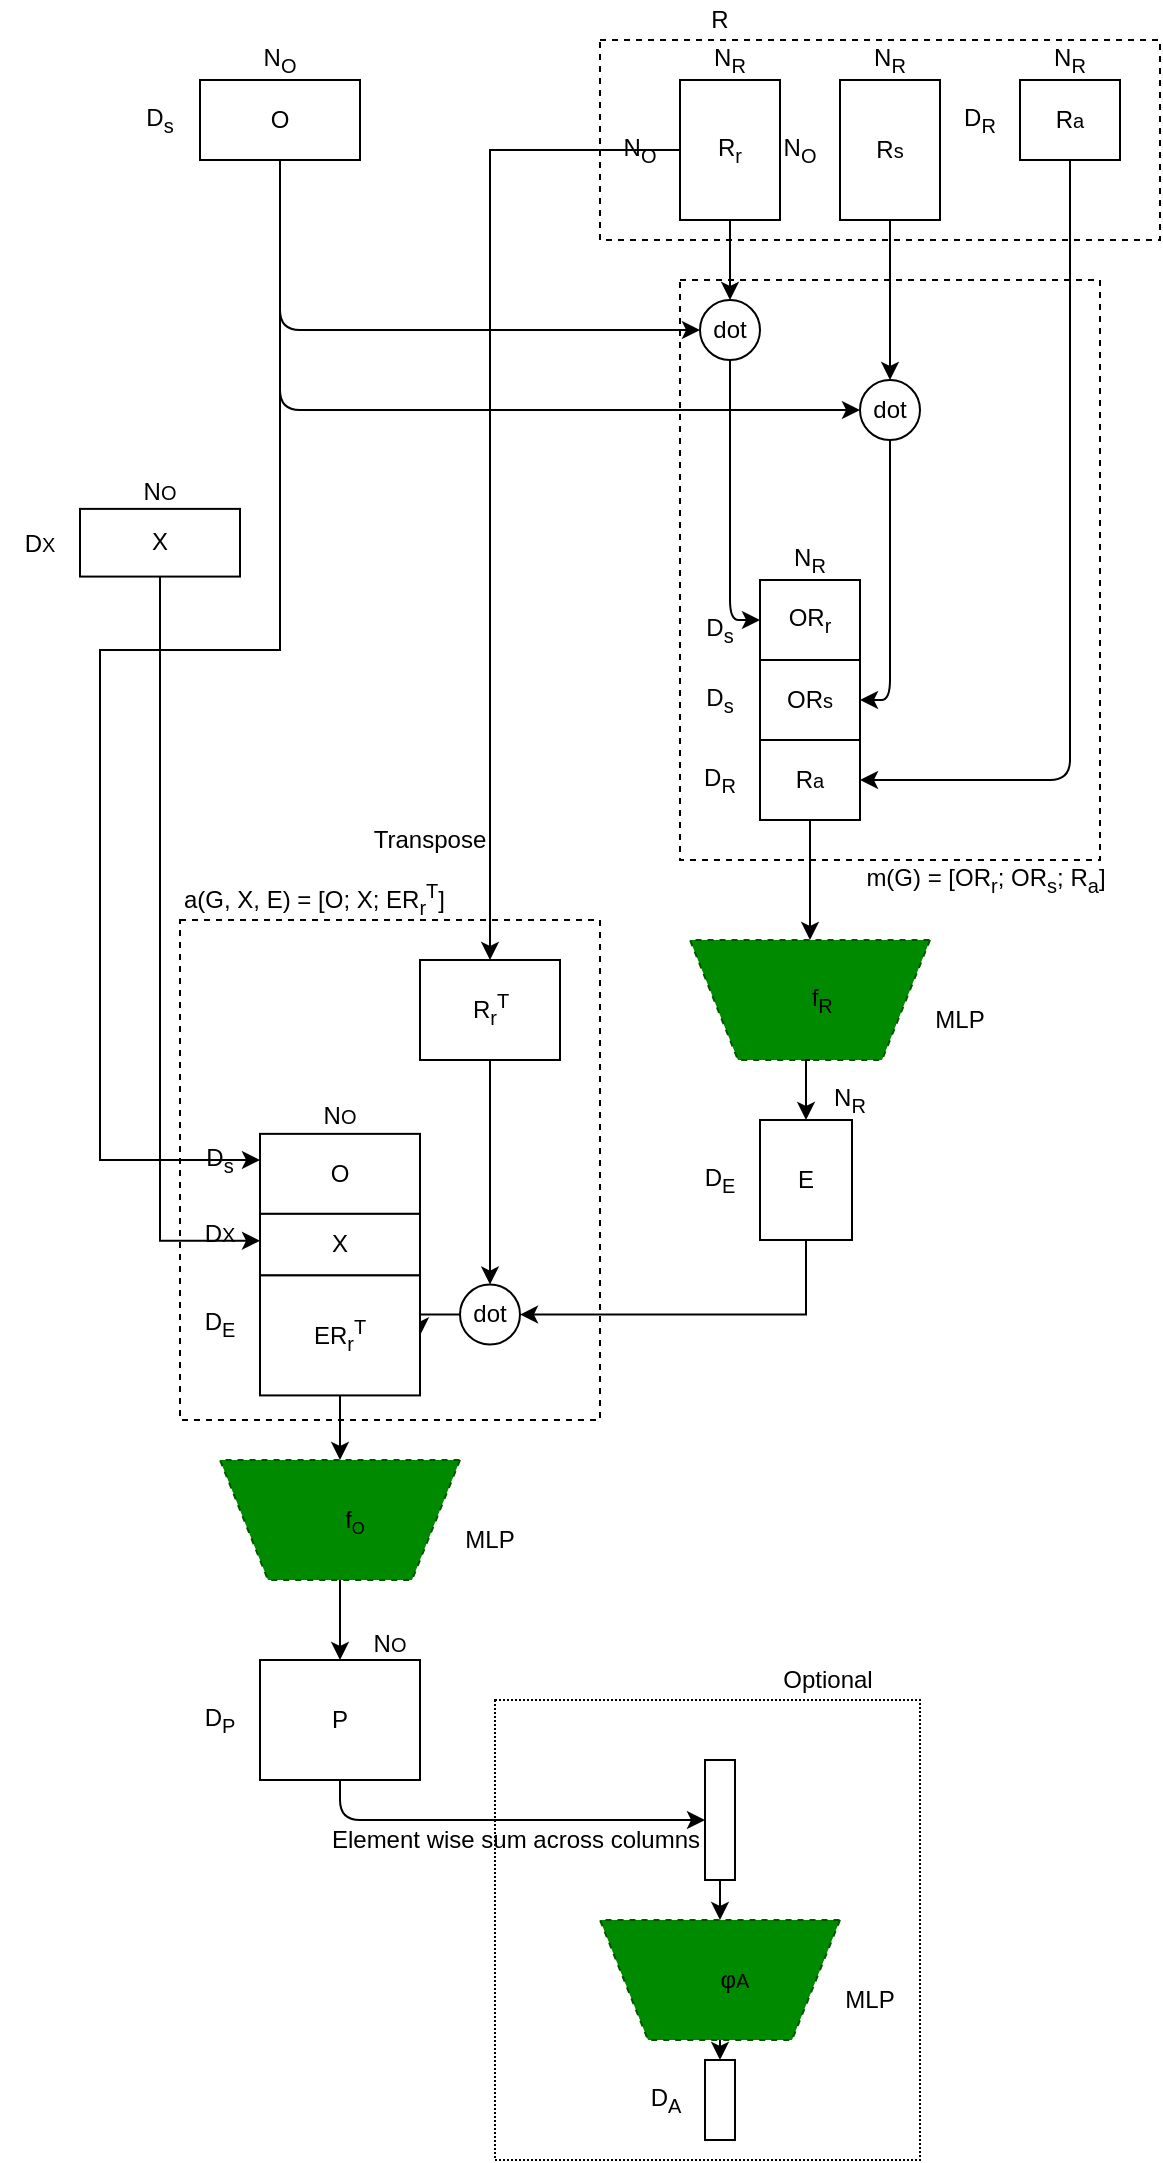 <mxfile version="13.0.2" type="device"><diagram id="ZXRxXjvURg0zyrpdXf9L" name="Page-1"><mxGraphModel dx="1426" dy="745" grid="1" gridSize="10" guides="1" tooltips="1" connect="1" arrows="1" fold="1" page="1" pageScale="1" pageWidth="827" pageHeight="1169" math="0" shadow="0"><root><mxCell id="0"/><mxCell id="1" parent="0"/><mxCell id="bhcklCj1SSVWZzpG8yO3-103" value="" style="rounded=0;whiteSpace=wrap;html=1;fillColor=none;dashed=1;" vertex="1" parent="1"><mxGeometry x="90" y="530" width="210" height="250" as="geometry"/></mxCell><mxCell id="bhcklCj1SSVWZzpG8yO3-10" value="" style="group;dashed=1;dashPattern=1 2;" vertex="1" connectable="0" parent="1"><mxGeometry x="300" y="90" width="280" height="100" as="geometry"/></mxCell><mxCell id="bhcklCj1SSVWZzpG8yO3-61" value="" style="rounded=0;whiteSpace=wrap;html=1;fillColor=none;dashed=1;" vertex="1" parent="bhcklCj1SSVWZzpG8yO3-10"><mxGeometry width="280" height="100" as="geometry"/></mxCell><mxCell id="bhcklCj1SSVWZzpG8yO3-5" value="R&lt;sub&gt;r&lt;/sub&gt;" style="rounded=0;whiteSpace=wrap;html=1;align=center;" vertex="1" parent="bhcklCj1SSVWZzpG8yO3-10"><mxGeometry x="40" y="20" width="50" height="70" as="geometry"/></mxCell><mxCell id="bhcklCj1SSVWZzpG8yO3-6" value="N&lt;sub&gt;O&lt;/sub&gt;" style="text;html=1;strokeColor=none;fillColor=none;align=center;verticalAlign=middle;whiteSpace=wrap;rounded=0;" vertex="1" parent="bhcklCj1SSVWZzpG8yO3-10"><mxGeometry y="45" width="40" height="20" as="geometry"/></mxCell><mxCell id="bhcklCj1SSVWZzpG8yO3-7" value="N&lt;sub&gt;R&lt;/sub&gt;" style="text;html=1;strokeColor=none;fillColor=none;align=center;verticalAlign=middle;whiteSpace=wrap;rounded=0;" vertex="1" parent="bhcklCj1SSVWZzpG8yO3-10"><mxGeometry x="45" width="40" height="20" as="geometry"/></mxCell><mxCell id="bhcklCj1SSVWZzpG8yO3-4" value="" style="group" vertex="1" connectable="0" parent="1"><mxGeometry x="60" y="90" width="120" height="60" as="geometry"/></mxCell><mxCell id="bhcklCj1SSVWZzpG8yO3-1" value="O" style="rounded=0;whiteSpace=wrap;html=1;" vertex="1" parent="bhcklCj1SSVWZzpG8yO3-4"><mxGeometry x="40" y="20" width="80" height="40" as="geometry"/></mxCell><mxCell id="bhcklCj1SSVWZzpG8yO3-2" value="D&lt;sub&gt;s &lt;/sub&gt;" style="text;html=1;strokeColor=none;fillColor=none;align=center;verticalAlign=middle;whiteSpace=wrap;rounded=0;" vertex="1" parent="bhcklCj1SSVWZzpG8yO3-4"><mxGeometry y="30" width="40" height="20" as="geometry"/></mxCell><mxCell id="bhcklCj1SSVWZzpG8yO3-3" value="N&lt;sub&gt;O&lt;/sub&gt;" style="text;html=1;strokeColor=none;fillColor=none;align=center;verticalAlign=middle;whiteSpace=wrap;rounded=0;" vertex="1" parent="bhcklCj1SSVWZzpG8yO3-4"><mxGeometry x="60" width="40" height="20" as="geometry"/></mxCell><mxCell id="bhcklCj1SSVWZzpG8yO3-11" value="" style="group" vertex="1" connectable="0" parent="1"><mxGeometry x="380" y="90" width="90" height="90" as="geometry"/></mxCell><mxCell id="bhcklCj1SSVWZzpG8yO3-12" value="R&lt;span style=&quot;font-size: 10px&quot;&gt;s&lt;/span&gt;" style="rounded=0;whiteSpace=wrap;html=1;align=center;" vertex="1" parent="bhcklCj1SSVWZzpG8yO3-11"><mxGeometry x="40" y="20" width="50" height="70" as="geometry"/></mxCell><mxCell id="bhcklCj1SSVWZzpG8yO3-13" value="N&lt;sub&gt;O&lt;/sub&gt;" style="text;html=1;strokeColor=none;fillColor=none;align=center;verticalAlign=middle;whiteSpace=wrap;rounded=0;" vertex="1" parent="bhcklCj1SSVWZzpG8yO3-11"><mxGeometry y="45" width="40" height="20" as="geometry"/></mxCell><mxCell id="bhcklCj1SSVWZzpG8yO3-14" value="N&lt;sub&gt;R&lt;/sub&gt;" style="text;html=1;strokeColor=none;fillColor=none;align=center;verticalAlign=middle;whiteSpace=wrap;rounded=0;" vertex="1" parent="bhcklCj1SSVWZzpG8yO3-11"><mxGeometry x="45" width="40" height="20" as="geometry"/></mxCell><mxCell id="bhcklCj1SSVWZzpG8yO3-15" value="" style="group" vertex="1" connectable="0" parent="1"><mxGeometry x="470" y="90" width="100" height="130" as="geometry"/></mxCell><mxCell id="bhcklCj1SSVWZzpG8yO3-16" value="R&lt;span style=&quot;font-size: 10px&quot;&gt;a&lt;/span&gt;" style="rounded=0;whiteSpace=wrap;html=1;align=center;" vertex="1" parent="bhcklCj1SSVWZzpG8yO3-15"><mxGeometry x="40" y="20" width="50" height="40" as="geometry"/></mxCell><mxCell id="bhcklCj1SSVWZzpG8yO3-17" value="D&lt;sub&gt;R&lt;/sub&gt;" style="text;html=1;strokeColor=none;fillColor=none;align=center;verticalAlign=middle;whiteSpace=wrap;rounded=0;" vertex="1" parent="bhcklCj1SSVWZzpG8yO3-15"><mxGeometry y="30" width="40" height="20" as="geometry"/></mxCell><mxCell id="bhcklCj1SSVWZzpG8yO3-18" value="N&lt;sub&gt;R&lt;/sub&gt;" style="text;html=1;strokeColor=none;fillColor=none;align=center;verticalAlign=middle;whiteSpace=wrap;rounded=0;" vertex="1" parent="bhcklCj1SSVWZzpG8yO3-15"><mxGeometry x="45" width="40" height="20" as="geometry"/></mxCell><mxCell id="bhcklCj1SSVWZzpG8yO3-26" value="" style="group" vertex="1" connectable="0" parent="1"><mxGeometry x="20" y="300" width="110" height="110" as="geometry"/></mxCell><mxCell id="bhcklCj1SSVWZzpG8yO3-27" value="X" style="rounded=0;whiteSpace=wrap;html=1;align=center;" vertex="1" parent="bhcklCj1SSVWZzpG8yO3-26"><mxGeometry x="20" y="24.444" width="80" height="33.843" as="geometry"/></mxCell><mxCell id="bhcklCj1SSVWZzpG8yO3-29" value="N&lt;span style=&quot;font-size: 10px&quot;&gt;O&lt;/span&gt;" style="text;html=1;strokeColor=none;fillColor=none;align=center;verticalAlign=middle;whiteSpace=wrap;rounded=0;" vertex="1" parent="bhcklCj1SSVWZzpG8yO3-26"><mxGeometry x="40" y="7.522" width="40" height="16.923" as="geometry"/></mxCell><mxCell id="bhcklCj1SSVWZzpG8yO3-28" value="D&lt;span style=&quot;font-size: 10px&quot;&gt;X&lt;/span&gt;" style="text;html=1;strokeColor=none;fillColor=none;align=center;verticalAlign=middle;whiteSpace=wrap;rounded=0;" vertex="1" parent="bhcklCj1SSVWZzpG8yO3-26"><mxGeometry x="-20" y="34.999" width="40" height="13.846" as="geometry"/></mxCell><mxCell id="bhcklCj1SSVWZzpG8yO3-36" value="" style="endArrow=classic;html=1;exitX=0.5;exitY=1;exitDx=0;exitDy=0;entryX=0;entryY=0.5;entryDx=0;entryDy=0;" edge="1" parent="1" source="bhcklCj1SSVWZzpG8yO3-1" target="bhcklCj1SSVWZzpG8yO3-37"><mxGeometry width="50" height="50" relative="1" as="geometry"><mxPoint x="390" y="430" as="sourcePoint"/><mxPoint x="320" y="280" as="targetPoint"/><Array as="points"><mxPoint x="140" y="235"/></Array></mxGeometry></mxCell><mxCell id="bhcklCj1SSVWZzpG8yO3-38" value="" style="endArrow=classic;html=1;entryX=0.5;entryY=0;entryDx=0;entryDy=0;exitX=0.5;exitY=1;exitDx=0;exitDy=0;" edge="1" parent="1" source="bhcklCj1SSVWZzpG8yO3-5" target="bhcklCj1SSVWZzpG8yO3-37"><mxGeometry width="50" height="50" relative="1" as="geometry"><mxPoint x="530" y="320" as="sourcePoint"/><mxPoint x="440" y="380" as="targetPoint"/></mxGeometry></mxCell><mxCell id="bhcklCj1SSVWZzpG8yO3-43" value="" style="endArrow=classic;html=1;exitX=0.5;exitY=1;exitDx=0;exitDy=0;entryX=0;entryY=0.5;entryDx=0;entryDy=0;" edge="1" parent="1" source="bhcklCj1SSVWZzpG8yO3-1" target="bhcklCj1SSVWZzpG8yO3-41"><mxGeometry width="50" height="50" relative="1" as="geometry"><mxPoint x="390" y="430" as="sourcePoint"/><mxPoint x="440" y="380" as="targetPoint"/><Array as="points"><mxPoint x="140" y="275"/></Array></mxGeometry></mxCell><mxCell id="bhcklCj1SSVWZzpG8yO3-44" value="" style="endArrow=classic;html=1;entryX=0.5;entryY=0;entryDx=0;entryDy=0;exitX=0.5;exitY=1;exitDx=0;exitDy=0;" edge="1" parent="1" source="bhcklCj1SSVWZzpG8yO3-12" target="bhcklCj1SSVWZzpG8yO3-41"><mxGeometry width="50" height="50" relative="1" as="geometry"><mxPoint x="390" y="430" as="sourcePoint"/><mxPoint x="440" y="380" as="targetPoint"/></mxGeometry></mxCell><mxCell id="bhcklCj1SSVWZzpG8yO3-54" value="" style="endArrow=classic;html=1;exitX=0.5;exitY=1;exitDx=0;exitDy=0;entryX=1;entryY=0.5;entryDx=0;entryDy=0;" edge="1" parent="1" source="bhcklCj1SSVWZzpG8yO3-16" target="bhcklCj1SSVWZzpG8yO3-52"><mxGeometry width="50" height="50" relative="1" as="geometry"><mxPoint x="390" y="430" as="sourcePoint"/><mxPoint x="440" y="380" as="targetPoint"/><Array as="points"><mxPoint x="535" y="460"/></Array></mxGeometry></mxCell><mxCell id="bhcklCj1SSVWZzpG8yO3-62" value="R" style="text;html=1;strokeColor=none;fillColor=none;align=center;verticalAlign=middle;whiteSpace=wrap;rounded=0;dashed=1;" vertex="1" parent="1"><mxGeometry x="340" y="70" width="40" height="20" as="geometry"/></mxCell><mxCell id="bhcklCj1SSVWZzpG8yO3-65" value="" style="endArrow=classic;html=1;exitX=0.5;exitY=1;exitDx=0;exitDy=0;entryX=0.5;entryY=1;entryDx=0;entryDy=0;" edge="1" parent="1" source="bhcklCj1SSVWZzpG8yO3-52" target="bhcklCj1SSVWZzpG8yO3-64"><mxGeometry width="50" height="50" relative="1" as="geometry"><mxPoint x="390" y="430" as="sourcePoint"/><mxPoint x="440" y="380" as="targetPoint"/></mxGeometry></mxCell><mxCell id="bhcklCj1SSVWZzpG8yO3-69" value="" style="group" vertex="1" connectable="0" parent="1"><mxGeometry x="340" y="210" width="221" height="310" as="geometry"/></mxCell><mxCell id="bhcklCj1SSVWZzpG8yO3-60" value="" style="rounded=0;whiteSpace=wrap;html=1;fillColor=none;dashed=1;" vertex="1" parent="bhcklCj1SSVWZzpG8yO3-69"><mxGeometry width="210" height="290" as="geometry"/></mxCell><mxCell id="bhcklCj1SSVWZzpG8yO3-37" value="dot" style="ellipse;whiteSpace=wrap;html=1;aspect=fixed;fillColor=none;" vertex="1" parent="bhcklCj1SSVWZzpG8yO3-69"><mxGeometry x="10" y="10" width="30" height="30" as="geometry"/></mxCell><mxCell id="bhcklCj1SSVWZzpG8yO3-41" value="dot" style="ellipse;whiteSpace=wrap;html=1;aspect=fixed;fillColor=none;" vertex="1" parent="bhcklCj1SSVWZzpG8yO3-69"><mxGeometry x="90" y="50" width="30" height="30" as="geometry"/></mxCell><mxCell id="bhcklCj1SSVWZzpG8yO3-47" value="" style="endArrow=classic;html=1;exitX=0.5;exitY=1;exitDx=0;exitDy=0;entryX=0;entryY=0.5;entryDx=0;entryDy=0;" edge="1" parent="bhcklCj1SSVWZzpG8yO3-69" source="bhcklCj1SSVWZzpG8yO3-37" target="bhcklCj1SSVWZzpG8yO3-46"><mxGeometry width="50" height="50" relative="1" as="geometry"><mxPoint x="50" y="180" as="sourcePoint"/><mxPoint x="100" y="130" as="targetPoint"/><Array as="points"><mxPoint x="25" y="170"/></Array></mxGeometry></mxCell><mxCell id="bhcklCj1SSVWZzpG8yO3-51" value="" style="endArrow=classic;html=1;exitX=0.5;exitY=1;exitDx=0;exitDy=0;entryX=1;entryY=0.5;entryDx=0;entryDy=0;" edge="1" parent="bhcklCj1SSVWZzpG8yO3-69" source="bhcklCj1SSVWZzpG8yO3-41" target="bhcklCj1SSVWZzpG8yO3-48"><mxGeometry width="50" height="50" relative="1" as="geometry"><mxPoint x="50" y="180" as="sourcePoint"/><mxPoint x="100" y="130" as="targetPoint"/><Array as="points"><mxPoint x="105" y="210"/></Array></mxGeometry></mxCell><mxCell id="bhcklCj1SSVWZzpG8yO3-53" value="" style="group" vertex="1" connectable="0" parent="bhcklCj1SSVWZzpG8yO3-69"><mxGeometry x="40" y="150" width="50" height="120" as="geometry"/></mxCell><mxCell id="bhcklCj1SSVWZzpG8yO3-50" value="" style="group" vertex="1" connectable="0" parent="bhcklCj1SSVWZzpG8yO3-53"><mxGeometry width="50" height="80" as="geometry"/></mxCell><mxCell id="bhcklCj1SSVWZzpG8yO3-46" value="OR&lt;sub&gt;r&lt;/sub&gt;" style="rounded=0;whiteSpace=wrap;html=1;align=center;" vertex="1" parent="bhcklCj1SSVWZzpG8yO3-50"><mxGeometry width="50" height="40" as="geometry"/></mxCell><mxCell id="bhcklCj1SSVWZzpG8yO3-48" value="OR&lt;span style=&quot;font-size: 10px&quot;&gt;s&lt;/span&gt;" style="rounded=0;whiteSpace=wrap;html=1;align=center;" vertex="1" parent="bhcklCj1SSVWZzpG8yO3-50"><mxGeometry y="40" width="50" height="40" as="geometry"/></mxCell><mxCell id="bhcklCj1SSVWZzpG8yO3-52" value="R&lt;span style=&quot;font-size: 10px&quot;&gt;a&lt;/span&gt;" style="rounded=0;whiteSpace=wrap;html=1;align=center;" vertex="1" parent="bhcklCj1SSVWZzpG8yO3-53"><mxGeometry y="80" width="50" height="40" as="geometry"/></mxCell><mxCell id="bhcklCj1SSVWZzpG8yO3-55" value="N&lt;sub&gt;R&lt;/sub&gt;" style="text;html=1;strokeColor=none;fillColor=none;align=center;verticalAlign=middle;whiteSpace=wrap;rounded=0;" vertex="1" parent="bhcklCj1SSVWZzpG8yO3-69"><mxGeometry x="45" y="130" width="40" height="20" as="geometry"/></mxCell><mxCell id="bhcklCj1SSVWZzpG8yO3-56" value="D&lt;sub&gt;s &lt;/sub&gt;" style="text;html=1;strokeColor=none;fillColor=none;align=center;verticalAlign=middle;whiteSpace=wrap;rounded=0;" vertex="1" parent="bhcklCj1SSVWZzpG8yO3-69"><mxGeometry y="165" width="40" height="20" as="geometry"/></mxCell><mxCell id="bhcklCj1SSVWZzpG8yO3-57" value="D&lt;sub&gt;s &lt;/sub&gt;" style="text;html=1;strokeColor=none;fillColor=none;align=center;verticalAlign=middle;whiteSpace=wrap;rounded=0;" vertex="1" parent="bhcklCj1SSVWZzpG8yO3-69"><mxGeometry y="200" width="40" height="20" as="geometry"/></mxCell><mxCell id="bhcklCj1SSVWZzpG8yO3-58" value="D&lt;sub&gt;R&lt;/sub&gt;" style="text;html=1;strokeColor=none;fillColor=none;align=center;verticalAlign=middle;whiteSpace=wrap;rounded=0;" vertex="1" parent="bhcklCj1SSVWZzpG8yO3-69"><mxGeometry y="240" width="40" height="20" as="geometry"/></mxCell><mxCell id="bhcklCj1SSVWZzpG8yO3-63" value="m(G) = [OR&lt;sub&gt;r&lt;/sub&gt;; OR&lt;sub&gt;s&lt;/sub&gt;; R&lt;sub&gt;a&lt;/sub&gt;]" style="text;html=1;strokeColor=none;fillColor=none;align=center;verticalAlign=middle;whiteSpace=wrap;rounded=0;dashed=1;" vertex="1" parent="bhcklCj1SSVWZzpG8yO3-69"><mxGeometry x="85" y="290" width="136" height="20" as="geometry"/></mxCell><mxCell id="bhcklCj1SSVWZzpG8yO3-70" value="" style="group" vertex="1" connectable="0" parent="1"><mxGeometry x="345" y="540" width="155" height="60" as="geometry"/></mxCell><mxCell id="bhcklCj1SSVWZzpG8yO3-64" value="" style="shape=trapezoid;perimeter=trapezoidPerimeter;whiteSpace=wrap;html=1;dashed=1;fillColor=#008a00;rotation=-180;strokeColor=#005700;fontColor=#ffffff;" vertex="1" parent="bhcklCj1SSVWZzpG8yO3-70"><mxGeometry width="120" height="60" as="geometry"/></mxCell><mxCell id="bhcklCj1SSVWZzpG8yO3-66" value="f&lt;sub&gt;R&amp;nbsp;&lt;/sub&gt;" style="text;html=1;strokeColor=none;fillColor=none;align=center;verticalAlign=middle;whiteSpace=wrap;rounded=0;dashed=1;" vertex="1" parent="bhcklCj1SSVWZzpG8yO3-70"><mxGeometry x="40" y="10" width="55" height="40" as="geometry"/></mxCell><mxCell id="bhcklCj1SSVWZzpG8yO3-68" value="MLP" style="text;html=1;strokeColor=none;fillColor=none;align=center;verticalAlign=middle;whiteSpace=wrap;rounded=0;dashed=1;" vertex="1" parent="bhcklCj1SSVWZzpG8yO3-70"><mxGeometry x="115" y="30" width="40" height="20" as="geometry"/></mxCell><mxCell id="bhcklCj1SSVWZzpG8yO3-72" style="edgeStyle=orthogonalEdgeStyle;rounded=0;orthogonalLoop=1;jettySize=auto;html=1;exitX=0.5;exitY=0;exitDx=0;exitDy=0;entryX=0.5;entryY=0;entryDx=0;entryDy=0;" edge="1" parent="1" source="bhcklCj1SSVWZzpG8yO3-64" target="bhcklCj1SSVWZzpG8yO3-71"><mxGeometry relative="1" as="geometry"/></mxCell><mxCell id="bhcklCj1SSVWZzpG8yO3-75" value="" style="group" vertex="1" connectable="0" parent="1"><mxGeometry x="340" y="610" width="140" height="89.222" as="geometry"/></mxCell><mxCell id="bhcklCj1SSVWZzpG8yO3-71" value="E" style="rounded=0;whiteSpace=wrap;html=1;fillColor=none;" vertex="1" parent="bhcklCj1SSVWZzpG8yO3-75"><mxGeometry x="40" y="20" width="46" height="60" as="geometry"/></mxCell><mxCell id="bhcklCj1SSVWZzpG8yO3-73" value="D&lt;sub&gt;E&lt;/sub&gt;" style="text;html=1;strokeColor=none;fillColor=none;align=center;verticalAlign=middle;whiteSpace=wrap;rounded=0;" vertex="1" parent="bhcklCj1SSVWZzpG8yO3-75"><mxGeometry y="40" width="40" height="20" as="geometry"/></mxCell><mxCell id="bhcklCj1SSVWZzpG8yO3-74" value="N&lt;sub&gt;R&lt;/sub&gt;" style="text;html=1;strokeColor=none;fillColor=none;align=center;verticalAlign=middle;whiteSpace=wrap;rounded=0;" vertex="1" parent="bhcklCj1SSVWZzpG8yO3-75"><mxGeometry x="65" width="40" height="20" as="geometry"/></mxCell><mxCell id="bhcklCj1SSVWZzpG8yO3-94" style="edgeStyle=orthogonalEdgeStyle;rounded=0;orthogonalLoop=1;jettySize=auto;html=1;exitX=0;exitY=0.5;exitDx=0;exitDy=0;entryX=1;entryY=0.5;entryDx=0;entryDy=0;" edge="1" parent="1" source="bhcklCj1SSVWZzpG8yO3-76" target="bhcklCj1SSVWZzpG8yO3-88"><mxGeometry relative="1" as="geometry"/></mxCell><mxCell id="bhcklCj1SSVWZzpG8yO3-76" value="dot" style="ellipse;whiteSpace=wrap;html=1;aspect=fixed;fillColor=none;" vertex="1" parent="1"><mxGeometry x="230" y="712.27" width="30" height="30" as="geometry"/></mxCell><mxCell id="bhcklCj1SSVWZzpG8yO3-85" style="edgeStyle=orthogonalEdgeStyle;rounded=0;orthogonalLoop=1;jettySize=auto;html=1;exitX=0;exitY=0.5;exitDx=0;exitDy=0;entryX=1;entryY=0.5;entryDx=0;entryDy=0;" edge="1" parent="1" source="bhcklCj1SSVWZzpG8yO3-5" target="bhcklCj1SSVWZzpG8yO3-89"><mxGeometry relative="1" as="geometry"><mxPoint x="245" y="470" as="targetPoint"/></mxGeometry></mxCell><mxCell id="bhcklCj1SSVWZzpG8yO3-91" value="" style="group" vertex="1" connectable="0" parent="1"><mxGeometry x="210" y="520" width="70" height="80" as="geometry"/></mxCell><mxCell id="bhcklCj1SSVWZzpG8yO3-89" value="" style="rounded=0;whiteSpace=wrap;html=1;align=center;rotation=-90;" vertex="1" parent="bhcklCj1SSVWZzpG8yO3-91"><mxGeometry x="10" y="20" width="50" height="70" as="geometry"/></mxCell><mxCell id="bhcklCj1SSVWZzpG8yO3-90" value="R&lt;sub&gt;r&lt;/sub&gt;&lt;sup&gt;T&lt;/sup&gt;" style="text;html=1;strokeColor=none;fillColor=none;align=center;verticalAlign=middle;whiteSpace=wrap;rounded=0;" vertex="1" parent="bhcklCj1SSVWZzpG8yO3-91"><mxGeometry x="12.5" y="42.5" width="45" height="25" as="geometry"/></mxCell><mxCell id="bhcklCj1SSVWZzpG8yO3-92" style="edgeStyle=orthogonalEdgeStyle;rounded=0;orthogonalLoop=1;jettySize=auto;html=1;exitX=0.5;exitY=1;exitDx=0;exitDy=0;entryX=1;entryY=0.5;entryDx=0;entryDy=0;" edge="1" parent="1" source="bhcklCj1SSVWZzpG8yO3-71" target="bhcklCj1SSVWZzpG8yO3-76"><mxGeometry relative="1" as="geometry"/></mxCell><mxCell id="bhcklCj1SSVWZzpG8yO3-93" style="edgeStyle=orthogonalEdgeStyle;rounded=0;orthogonalLoop=1;jettySize=auto;html=1;exitX=0;exitY=0.5;exitDx=0;exitDy=0;" edge="1" parent="1" source="bhcklCj1SSVWZzpG8yO3-89" target="bhcklCj1SSVWZzpG8yO3-76"><mxGeometry relative="1" as="geometry"/></mxCell><mxCell id="bhcklCj1SSVWZzpG8yO3-96" value="Transpose" style="text;html=1;strokeColor=none;fillColor=none;align=center;verticalAlign=middle;whiteSpace=wrap;rounded=0;" vertex="1" parent="1"><mxGeometry x="180" y="480" width="70" height="20" as="geometry"/></mxCell><mxCell id="bhcklCj1SSVWZzpG8yO3-99" value="" style="group" vertex="1" connectable="0" parent="1"><mxGeometry x="130" y="620" width="80" height="160" as="geometry"/></mxCell><mxCell id="bhcklCj1SSVWZzpG8yO3-86" value="O" style="rounded=0;whiteSpace=wrap;html=1;" vertex="1" parent="bhcklCj1SSVWZzpG8yO3-99"><mxGeometry y="16.928" width="80" height="40" as="geometry"/></mxCell><mxCell id="bhcklCj1SSVWZzpG8yO3-87" value="X" style="rounded=0;whiteSpace=wrap;html=1;align=center;" vertex="1" parent="bhcklCj1SSVWZzpG8yO3-99"><mxGeometry y="56.93" width="80" height="30.78" as="geometry"/></mxCell><mxCell id="bhcklCj1SSVWZzpG8yO3-98" value="N&lt;span style=&quot;font-size: 10px&quot;&gt;O&lt;/span&gt;" style="text;html=1;strokeColor=none;fillColor=none;align=center;verticalAlign=middle;whiteSpace=wrap;rounded=0;" vertex="1" parent="bhcklCj1SSVWZzpG8yO3-99"><mxGeometry x="20" width="40" height="16.923" as="geometry"/></mxCell><mxCell id="bhcklCj1SSVWZzpG8yO3-88" value="ER&lt;sub&gt;r&lt;/sub&gt;&lt;sup&gt;T&lt;/sup&gt;" style="rounded=0;whiteSpace=wrap;html=1;align=center;" vertex="1" parent="bhcklCj1SSVWZzpG8yO3-99"><mxGeometry y="87.708" width="80" height="60" as="geometry"/></mxCell><mxCell id="bhcklCj1SSVWZzpG8yO3-100" value="D&lt;sub&gt;s &lt;/sub&gt;" style="text;html=1;strokeColor=none;fillColor=none;align=center;verticalAlign=middle;whiteSpace=wrap;rounded=0;" vertex="1" parent="1"><mxGeometry x="90" y="640" width="40" height="20" as="geometry"/></mxCell><mxCell id="bhcklCj1SSVWZzpG8yO3-101" value="D&lt;span style=&quot;font-size: 10px&quot;&gt;X&lt;/span&gt;" style="text;html=1;strokeColor=none;fillColor=none;align=center;verticalAlign=middle;whiteSpace=wrap;rounded=0;" vertex="1" parent="1"><mxGeometry x="90" y="679.999" width="40" height="13.846" as="geometry"/></mxCell><mxCell id="bhcklCj1SSVWZzpG8yO3-102" value="D&lt;sub&gt;E&lt;/sub&gt;" style="text;html=1;strokeColor=none;fillColor=none;align=center;verticalAlign=middle;whiteSpace=wrap;rounded=0;" vertex="1" parent="1"><mxGeometry x="90" y="722.27" width="40" height="20" as="geometry"/></mxCell><mxCell id="bhcklCj1SSVWZzpG8yO3-104" value="a(G, X, E) = [O; X; ER&lt;sub&gt;r&lt;/sub&gt;&lt;sup&gt;T&lt;/sup&gt;]" style="text;html=1;strokeColor=none;fillColor=none;align=left;verticalAlign=middle;whiteSpace=wrap;rounded=0;dashed=1;" vertex="1" parent="1"><mxGeometry x="90" y="510" width="145" height="20" as="geometry"/></mxCell><mxCell id="bhcklCj1SSVWZzpG8yO3-106" style="edgeStyle=orthogonalEdgeStyle;rounded=0;orthogonalLoop=1;jettySize=auto;html=1;exitX=0.5;exitY=1;exitDx=0;exitDy=0;entryX=1;entryY=0.5;entryDx=0;entryDy=0;" edge="1" parent="1" source="bhcklCj1SSVWZzpG8yO3-1" target="bhcklCj1SSVWZzpG8yO3-100"><mxGeometry relative="1" as="geometry"><Array as="points"><mxPoint x="140" y="395"/><mxPoint x="50" y="395"/><mxPoint x="50" y="650"/></Array></mxGeometry></mxCell><mxCell id="bhcklCj1SSVWZzpG8yO3-107" style="edgeStyle=orthogonalEdgeStyle;rounded=0;orthogonalLoop=1;jettySize=auto;html=1;exitX=0.5;exitY=1;exitDx=0;exitDy=0;entryX=1;entryY=0.75;entryDx=0;entryDy=0;" edge="1" parent="1" source="bhcklCj1SSVWZzpG8yO3-27" target="bhcklCj1SSVWZzpG8yO3-101"><mxGeometry relative="1" as="geometry"><Array as="points"><mxPoint x="80" y="690"/></Array></mxGeometry></mxCell><mxCell id="bhcklCj1SSVWZzpG8yO3-108" value="" style="group" vertex="1" connectable="0" parent="1"><mxGeometry x="110" y="800" width="155" height="60" as="geometry"/></mxCell><mxCell id="bhcklCj1SSVWZzpG8yO3-109" value="" style="shape=trapezoid;perimeter=trapezoidPerimeter;whiteSpace=wrap;html=1;dashed=1;fillColor=#008a00;rotation=-180;strokeColor=#005700;fontColor=#ffffff;" vertex="1" parent="bhcklCj1SSVWZzpG8yO3-108"><mxGeometry width="120" height="60" as="geometry"/></mxCell><mxCell id="bhcklCj1SSVWZzpG8yO3-110" value="f&lt;span style=&quot;font-size: 10px&quot;&gt;&lt;sub&gt;O&lt;/sub&gt;&lt;/span&gt;" style="text;html=1;strokeColor=none;fillColor=none;align=center;verticalAlign=middle;whiteSpace=wrap;rounded=0;dashed=1;" vertex="1" parent="bhcklCj1SSVWZzpG8yO3-108"><mxGeometry x="40" y="10" width="55" height="40" as="geometry"/></mxCell><mxCell id="bhcklCj1SSVWZzpG8yO3-111" value="MLP" style="text;html=1;strokeColor=none;fillColor=none;align=center;verticalAlign=middle;whiteSpace=wrap;rounded=0;dashed=1;" vertex="1" parent="bhcklCj1SSVWZzpG8yO3-108"><mxGeometry x="115" y="30" width="40" height="20" as="geometry"/></mxCell><mxCell id="bhcklCj1SSVWZzpG8yO3-112" style="edgeStyle=orthogonalEdgeStyle;rounded=0;orthogonalLoop=1;jettySize=auto;html=1;exitX=0.5;exitY=1;exitDx=0;exitDy=0;entryX=0.5;entryY=1;entryDx=0;entryDy=0;" edge="1" parent="1" source="bhcklCj1SSVWZzpG8yO3-88" target="bhcklCj1SSVWZzpG8yO3-109"><mxGeometry relative="1" as="geometry"/></mxCell><mxCell id="bhcklCj1SSVWZzpG8yO3-113" value="P" style="rounded=0;whiteSpace=wrap;html=1;fillColor=none;" vertex="1" parent="1"><mxGeometry x="130" y="900" width="80" height="60" as="geometry"/></mxCell><mxCell id="bhcklCj1SSVWZzpG8yO3-114" style="edgeStyle=orthogonalEdgeStyle;rounded=0;orthogonalLoop=1;jettySize=auto;html=1;exitX=0.5;exitY=0;exitDx=0;exitDy=0;entryX=0.5;entryY=0;entryDx=0;entryDy=0;" edge="1" parent="1" source="bhcklCj1SSVWZzpG8yO3-109" target="bhcklCj1SSVWZzpG8yO3-113"><mxGeometry relative="1" as="geometry"/></mxCell><mxCell id="bhcklCj1SSVWZzpG8yO3-115" value="D&lt;sub&gt;P&lt;/sub&gt;" style="text;html=1;strokeColor=none;fillColor=none;align=center;verticalAlign=middle;whiteSpace=wrap;rounded=0;" vertex="1" parent="1"><mxGeometry x="90" y="920" width="40" height="20" as="geometry"/></mxCell><mxCell id="bhcklCj1SSVWZzpG8yO3-116" value="N&lt;span style=&quot;font-size: 10px&quot;&gt;O&lt;/span&gt;" style="text;html=1;strokeColor=none;fillColor=none;align=center;verticalAlign=middle;whiteSpace=wrap;rounded=0;" vertex="1" parent="1"><mxGeometry x="175" y="883.08" width="40" height="16.923" as="geometry"/></mxCell><mxCell id="bhcklCj1SSVWZzpG8yO3-117" value="" style="group" vertex="1" connectable="0" parent="1"><mxGeometry x="300" y="1030" width="155" height="60" as="geometry"/></mxCell><mxCell id="bhcklCj1SSVWZzpG8yO3-118" value="" style="shape=trapezoid;perimeter=trapezoidPerimeter;whiteSpace=wrap;html=1;dashed=1;fillColor=#008a00;rotation=-180;strokeColor=#005700;fontColor=#ffffff;" vertex="1" parent="bhcklCj1SSVWZzpG8yO3-117"><mxGeometry width="120" height="60" as="geometry"/></mxCell><mxCell id="bhcklCj1SSVWZzpG8yO3-119" value="φ&lt;span style=&quot;font-size: 10px&quot;&gt;A&lt;/span&gt;" style="text;html=1;strokeColor=none;fillColor=none;align=center;verticalAlign=middle;whiteSpace=wrap;rounded=0;dashed=1;" vertex="1" parent="bhcklCj1SSVWZzpG8yO3-117"><mxGeometry x="40" y="10" width="55" height="40" as="geometry"/></mxCell><mxCell id="bhcklCj1SSVWZzpG8yO3-120" value="MLP" style="text;html=1;strokeColor=none;fillColor=none;align=center;verticalAlign=middle;whiteSpace=wrap;rounded=0;dashed=1;" vertex="1" parent="bhcklCj1SSVWZzpG8yO3-117"><mxGeometry x="115" y="30" width="40" height="20" as="geometry"/></mxCell><mxCell id="bhcklCj1SSVWZzpG8yO3-126" style="edgeStyle=orthogonalEdgeStyle;rounded=0;orthogonalLoop=1;jettySize=auto;html=1;exitX=0.5;exitY=1;exitDx=0;exitDy=0;entryX=0.5;entryY=1;entryDx=0;entryDy=0;" edge="1" parent="1" source="bhcklCj1SSVWZzpG8yO3-121" target="bhcklCj1SSVWZzpG8yO3-118"><mxGeometry relative="1" as="geometry"/></mxCell><mxCell id="bhcklCj1SSVWZzpG8yO3-121" value="" style="rounded=0;whiteSpace=wrap;html=1;fillColor=none;" vertex="1" parent="1"><mxGeometry x="352.5" y="950" width="15" height="60" as="geometry"/></mxCell><mxCell id="bhcklCj1SSVWZzpG8yO3-122" value="" style="endArrow=classic;html=1;exitX=0.5;exitY=1;exitDx=0;exitDy=0;entryX=0;entryY=0.5;entryDx=0;entryDy=0;" edge="1" parent="1" source="bhcklCj1SSVWZzpG8yO3-113" target="bhcklCj1SSVWZzpG8yO3-121"><mxGeometry width="50" height="50" relative="1" as="geometry"><mxPoint x="390" y="860" as="sourcePoint"/><mxPoint x="440" y="810" as="targetPoint"/><Array as="points"><mxPoint x="170" y="980"/></Array></mxGeometry></mxCell><mxCell id="bhcklCj1SSVWZzpG8yO3-123" value="Element wise sum across columns" style="text;html=1;strokeColor=none;fillColor=none;align=center;verticalAlign=middle;whiteSpace=wrap;rounded=0;" vertex="1" parent="1"><mxGeometry x="147.5" y="980" width="220" height="20" as="geometry"/></mxCell><mxCell id="bhcklCj1SSVWZzpG8yO3-127" value="" style="rounded=0;whiteSpace=wrap;html=1;fillColor=none;" vertex="1" parent="1"><mxGeometry x="352.5" y="1100" width="15" height="40" as="geometry"/></mxCell><mxCell id="bhcklCj1SSVWZzpG8yO3-128" value="D&lt;sub&gt;A&lt;/sub&gt;" style="text;html=1;strokeColor=none;fillColor=none;align=center;verticalAlign=middle;whiteSpace=wrap;rounded=0;" vertex="1" parent="1"><mxGeometry x="312.5" y="1110" width="40" height="20" as="geometry"/></mxCell><mxCell id="bhcklCj1SSVWZzpG8yO3-129" style="edgeStyle=orthogonalEdgeStyle;rounded=0;orthogonalLoop=1;jettySize=auto;html=1;exitX=0.5;exitY=0;exitDx=0;exitDy=0;entryX=0.5;entryY=0;entryDx=0;entryDy=0;" edge="1" parent="1" source="bhcklCj1SSVWZzpG8yO3-118" target="bhcklCj1SSVWZzpG8yO3-127"><mxGeometry relative="1" as="geometry"/></mxCell><mxCell id="bhcklCj1SSVWZzpG8yO3-130" value="" style="rounded=0;whiteSpace=wrap;html=1;fillColor=none;dashed=1;dashPattern=1 1;" vertex="1" parent="1"><mxGeometry x="247.5" y="920" width="212.5" height="230" as="geometry"/></mxCell><mxCell id="bhcklCj1SSVWZzpG8yO3-131" value="Optional" style="text;html=1;strokeColor=none;fillColor=none;align=center;verticalAlign=middle;whiteSpace=wrap;rounded=0;dashed=1;dashPattern=1 1;" vertex="1" parent="1"><mxGeometry x="389" y="900" width="50" height="20" as="geometry"/></mxCell></root></mxGraphModel></diagram></mxfile>